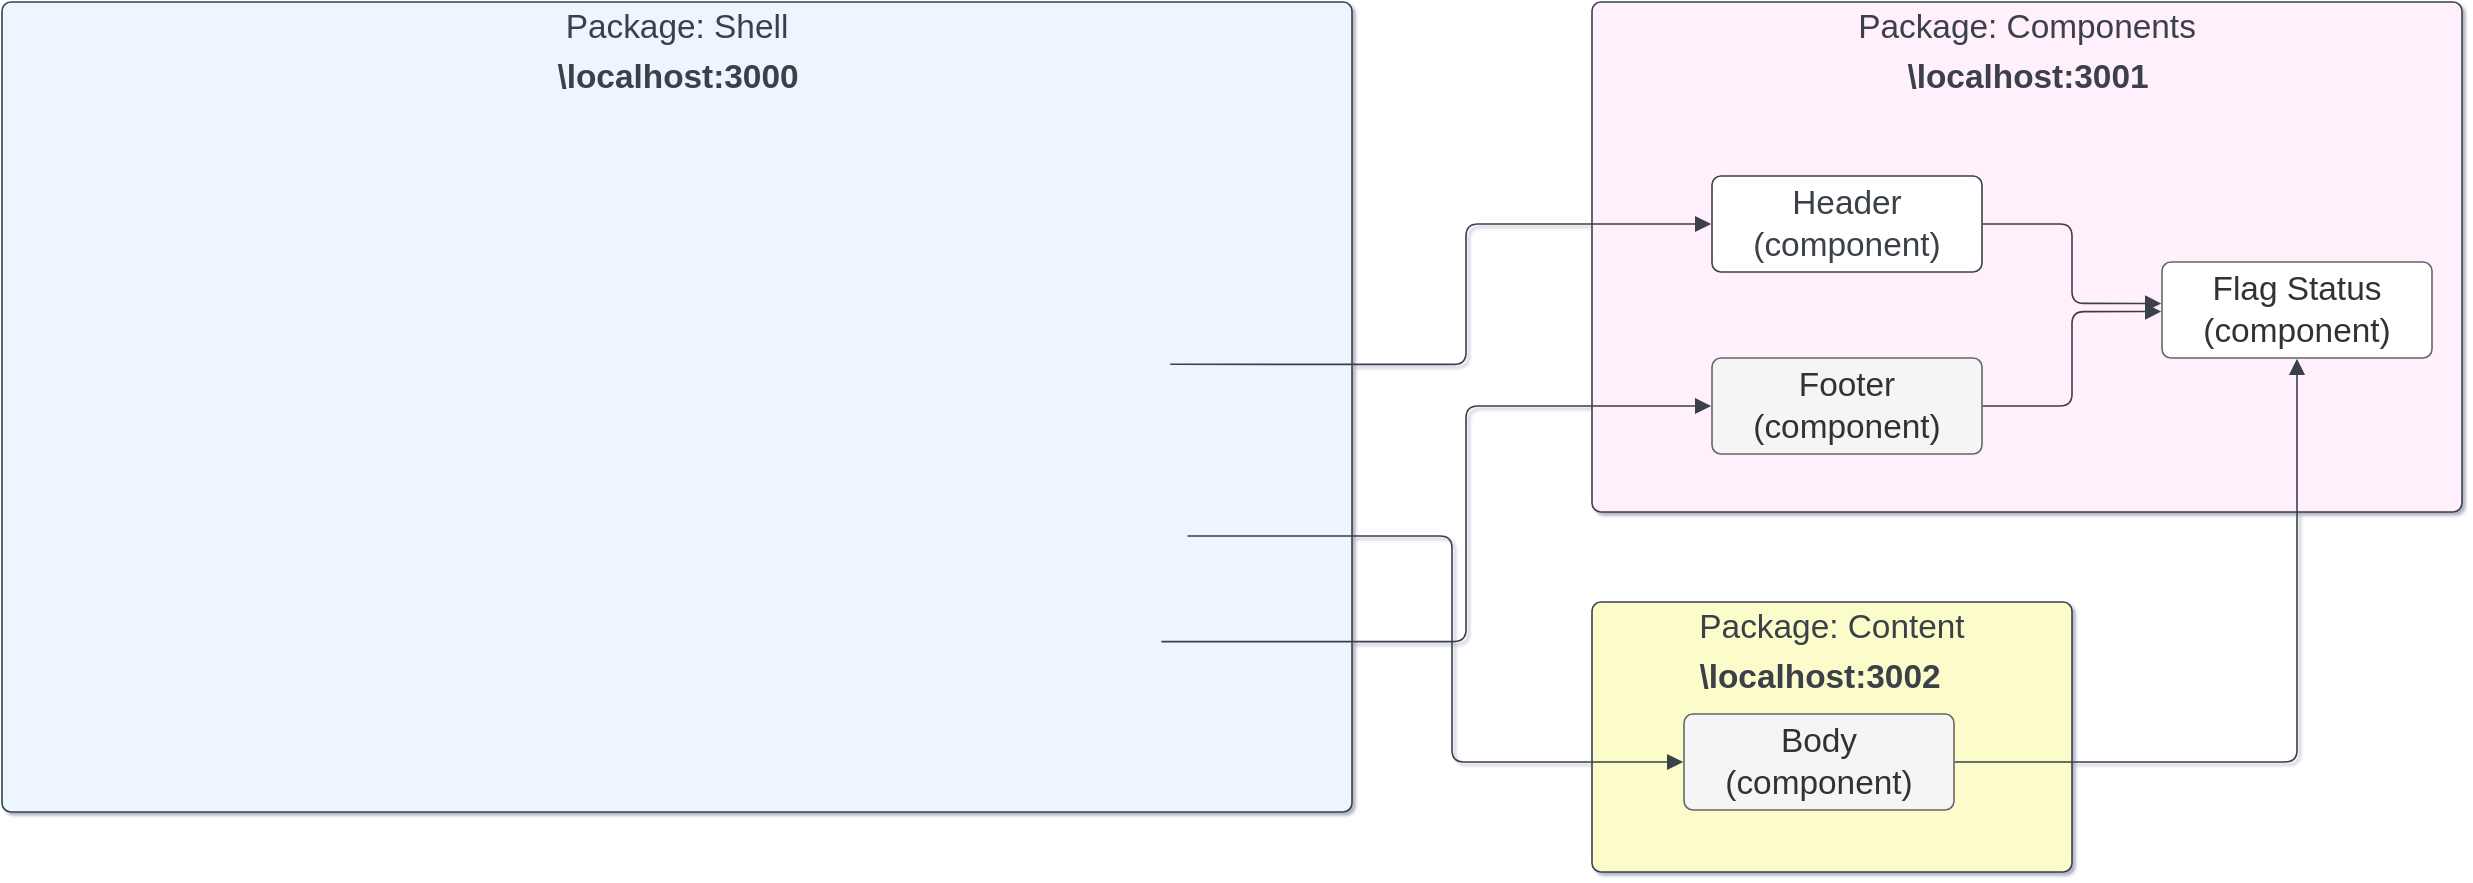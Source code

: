<mxfile>
    <diagram id="6ufDjCxFPZTgkh39jYo8" name="Page-1">
        <mxGraphModel dx="2102" dy="667" grid="1" gridSize="10" guides="1" tooltips="1" connect="1" arrows="1" fold="1" page="0" pageScale="1" pageWidth="850" pageHeight="1100" background="#ffffff" math="0" shadow="1">
            <root>
                <mxCell id="0"/>
                <mxCell id="1" parent="0"/>
                <UserObject label="Package: Content" lucidchartObjectId="y9t5E.c614.T" id="3">
                    <mxCell style="html=1;overflow=block;blockSpacing=1;whiteSpace=wrap;fontSize=16.7;fontColor=#3a414a;spacing=3.8;verticalAlign=top;strokeColor=#3a414a;strokeOpacity=100;fillOpacity=100;rounded=1;absoluteArcSize=1;arcSize=9;fillColor=#fcfcca;strokeWidth=0.8;" vertex="1" parent="1">
                        <mxGeometry x="720" y="465" width="240" height="135" as="geometry"/>
                    </mxCell>
                </UserObject>
                <UserObject label="Package: Components" lucidchartObjectId="3-t5F3ZPqDA4" id="4">
                    <mxCell style="html=1;overflow=block;blockSpacing=1;whiteSpace=wrap;fontSize=16.7;fontColor=#3a414a;spacing=3.8;verticalAlign=top;strokeColor=#3a414a;strokeOpacity=100;fillOpacity=100;rounded=1;absoluteArcSize=1;arcSize=9;fillColor=#fff0fb;strokeWidth=0.8;" vertex="1" parent="1">
                        <mxGeometry x="720" y="165" width="435" height="255" as="geometry"/>
                    </mxCell>
                </UserObject>
                <UserObject label="Package: Shell" lucidchartObjectId="R-t586nzdEwD" id="5">
                    <mxCell style="html=1;overflow=block;blockSpacing=1;whiteSpace=wrap;fontSize=16.7;fontColor=#3a414a;spacing=3.8;verticalAlign=top;strokeColor=#3a414a;strokeOpacity=100;fillOpacity=100;rounded=1;absoluteArcSize=1;arcSize=9;fillColor=#edf5ff;strokeWidth=0.8;" vertex="1" parent="1">
                        <mxGeometry x="-75" y="165" width="675" height="405" as="geometry"/>
                    </mxCell>
                </UserObject>
                <UserObject label="Header&#10;(component)" lucidchartObjectId="~1t5I1_HWu7F" id="6">
                    <mxCell style="html=1;overflow=block;blockSpacing=1;whiteSpace=wrap;fontSize=16.7;fontColor=#3a414a;spacing=3.8;strokeColor=#3a414a;strokeOpacity=100;rounded=1;absoluteArcSize=1;arcSize=9;strokeWidth=0.8;fillColor=#FFFFFF;" vertex="1" parent="1">
                        <mxGeometry x="780" y="252" width="135" height="48" as="geometry"/>
                    </mxCell>
                </UserObject>
                <UserObject label="Flag Status (component)" lucidchartObjectId="64t5F8_~hiz~" id="7">
                    <mxCell style="html=1;overflow=block;blockSpacing=1;whiteSpace=wrap;fontSize=16.7;fontColor=#333333;spacing=3.8;strokeColor=#666666;strokeOpacity=100;rounded=1;absoluteArcSize=1;arcSize=9;strokeWidth=0.8;fillColor=#FFFFFF;" vertex="1" parent="1">
                        <mxGeometry x="1005" y="295" width="135" height="48" as="geometry"/>
                    </mxCell>
                </UserObject>
                <UserObject label="Body&#10;(component)" lucidchartObjectId="05t555p~F_ry" id="8">
                    <mxCell style="html=1;overflow=block;blockSpacing=1;whiteSpace=wrap;fontSize=16.7;fontColor=#333333;spacing=3.8;strokeColor=#666666;strokeOpacity=100;rounded=1;absoluteArcSize=1;arcSize=9;strokeWidth=0.8;fillColor=#f5f5f5;" vertex="1" parent="1">
                        <mxGeometry x="766" y="521" width="135" height="48" as="geometry"/>
                    </mxCell>
                </UserObject>
                <UserObject label="Footer&#10;(component)" lucidchartObjectId="95t52DcTJ1Sx" id="9">
                    <mxCell style="html=1;overflow=block;blockSpacing=1;whiteSpace=wrap;fontSize=16.7;fontColor=#333333;spacing=3.8;strokeColor=#666666;strokeOpacity=100;rounded=1;absoluteArcSize=1;arcSize=9;strokeWidth=0.8;fillColor=#f5f5f5;" vertex="1" parent="1">
                        <mxGeometry x="780" y="343" width="135" height="48" as="geometry"/>
                    </mxCell>
                </UserObject>
                <UserObject label="" lucidchartObjectId="k6t5Ju59nfp3" id="10">
                    <mxCell style="html=1;jettySize=18;whiteSpace=wrap;fontSize=13;strokeColor=#3a414a;strokeOpacity=100;strokeWidth=0.8;rounded=1;arcSize=12;edgeStyle=orthogonalEdgeStyle;startArrow=none;endArrow=block;endFill=1;exitX=1.003;exitY=0.5;exitPerimeter=0;entryX=-0.003;entryY=0.432;entryPerimeter=0;" edge="1" parent="1" source="6" target="7">
                        <mxGeometry width="100" height="100" relative="1" as="geometry">
                            <Array as="points"/>
                        </mxGeometry>
                    </mxCell>
                </UserObject>
                <UserObject label="" lucidchartObjectId="n6t5Q90mrYPd" id="11">
                    <mxCell style="html=1;jettySize=18;whiteSpace=wrap;fontSize=13;strokeColor=#3a414a;strokeOpacity=100;strokeWidth=0.8;rounded=1;arcSize=12;edgeStyle=orthogonalEdgeStyle;startArrow=none;endArrow=block;endFill=1;exitX=1.003;exitY=0.5;exitPerimeter=0;entryX=-0.003;entryY=0.516;entryPerimeter=0;" edge="1" parent="1" source="9" target="7">
                        <mxGeometry width="100" height="100" relative="1" as="geometry">
                            <Array as="points"/>
                        </mxGeometry>
                    </mxCell>
                </UserObject>
                <UserObject label="" lucidchartObjectId="c8t5e-T7dt-K" id="12">
                    <mxCell style="html=1;jettySize=18;whiteSpace=wrap;fontSize=13;strokeColor=#3a414a;strokeOpacity=100;strokeWidth=0.8;rounded=1;arcSize=12;edgeStyle=orthogonalEdgeStyle;startArrow=none;endArrow=block;endFill=1;exitX=1.003;exitY=0.5;exitPerimeter=0;entryX=0.5;entryY=1.008;entryPerimeter=0;" edge="1" parent="1" source="8" target="7">
                        <mxGeometry width="100" height="100" relative="1" as="geometry">
                            <Array as="points"/>
                        </mxGeometry>
                    </mxCell>
                </UserObject>
                <UserObject label="" lucidchartObjectId="r.t5d55G8ql0" id="13">
                    <mxCell style="points=[[0.954,0.381,0],[0.946,0.817,0],[0.97,0.651,0]];html=1;overflow=block;blockSpacing=1;whiteSpace=wrap;shape=image;fontSize=13;spacing=0;strokeColor=none;strokeOpacity=100;strokeWidth=0;image=https://images.lucid.app/images/3c11c47a-eaae-4b62-af1b-d26423ee5b3d/content;imageAspect=0;" vertex="1" parent="1">
                        <mxGeometry x="-8" y="225" width="542" height="318" as="geometry"/>
                    </mxCell>
                </UserObject>
                <UserObject label="" lucidchartObjectId="t9t5I0Tv1VO7" id="14">
                    <mxCell style="html=1;jettySize=18;whiteSpace=wrap;fontSize=13;strokeColor=#3a414a;strokeOpacity=100;strokeWidth=0.8;rounded=1;arcSize=12;edgeStyle=orthogonalEdgeStyle;startArrow=none;endArrow=block;endFill=1;exitX=0.954;exitY=0.381;exitPerimeter=0;entryX=-0.003;entryY=0.5;entryPerimeter=0;" edge="1" parent="1" source="13" target="6">
                        <mxGeometry width="100" height="100" relative="1" as="geometry">
                            <Array as="points"/>
                        </mxGeometry>
                    </mxCell>
                </UserObject>
                <UserObject label="" lucidchartObjectId="p9t5L4lIOh.y" id="15">
                    <mxCell style="html=1;jettySize=18;whiteSpace=wrap;fontSize=13;strokeColor=#3a414a;strokeOpacity=100;strokeWidth=0.8;rounded=1;arcSize=12;edgeStyle=orthogonalEdgeStyle;startArrow=none;endArrow=block;endFill=1;exitX=0.946;exitY=0.817;exitPerimeter=0;entryX=-0.003;entryY=0.5;entryPerimeter=0;" edge="1" parent="1" source="13" target="9">
                        <mxGeometry width="100" height="100" relative="1" as="geometry">
                            <Array as="points"/>
                        </mxGeometry>
                    </mxCell>
                </UserObject>
                <UserObject label="\\localhost:3000" lucidchartObjectId="qhJ50NGvJ2uM" id="16">
                    <mxCell style="html=1;overflow=block;blockSpacing=1;whiteSpace=wrap;fontSize=16.7;fontColor=#3a414a;fontStyle=1;spacing=0;fillColor=none;strokeWidth=1.5;strokeColor=none;" vertex="1" parent="1">
                        <mxGeometry x="173" y="180" width="180" height="45" as="geometry"/>
                    </mxCell>
                </UserObject>
                <UserObject label="\\localhost:3002" lucidchartObjectId="4hJ5LA3L-Iy3" id="17">
                    <mxCell style="html=1;overflow=block;blockSpacing=1;whiteSpace=wrap;fontSize=16.7;fontColor=#3a414a;fontStyle=1;spacing=0;fillColor=none;strokeWidth=1.5;strokeColor=none;" vertex="1" parent="1">
                        <mxGeometry x="744" y="480" width="180" height="45" as="geometry"/>
                    </mxCell>
                </UserObject>
                <UserObject label="\\localhost:3001" lucidchartObjectId="aiJ5UwrC-kdz" id="18">
                    <mxCell style="html=1;overflow=block;blockSpacing=1;whiteSpace=wrap;fontSize=16.7;fontColor=#3a414a;fontStyle=1;spacing=0;fillColor=none;strokeWidth=1.5;strokeColor=none;" vertex="1" parent="1">
                        <mxGeometry x="848" y="180" width="180" height="45" as="geometry"/>
                    </mxCell>
                </UserObject>
                <UserObject label="" lucidchartObjectId="UkJ5GZ.5cdRt" id="19">
                    <mxCell style="html=1;jettySize=18;whiteSpace=wrap;fontSize=13;strokeColor=#3a414a;strokeOpacity=100;strokeWidth=0.8;rounded=1;arcSize=12;edgeStyle=orthogonalEdgeStyle;startArrow=none;endArrow=block;endFill=1;exitX=0.97;exitY=0.651;exitPerimeter=0;entryX=-0.003;entryY=0.5;entryPerimeter=0;" edge="1" parent="1" source="13" target="8">
                        <mxGeometry width="100" height="100" relative="1" as="geometry">
                            <Array as="points"/>
                        </mxGeometry>
                    </mxCell>
                </UserObject>
            </root>
        </mxGraphModel>
    </diagram>
</mxfile>